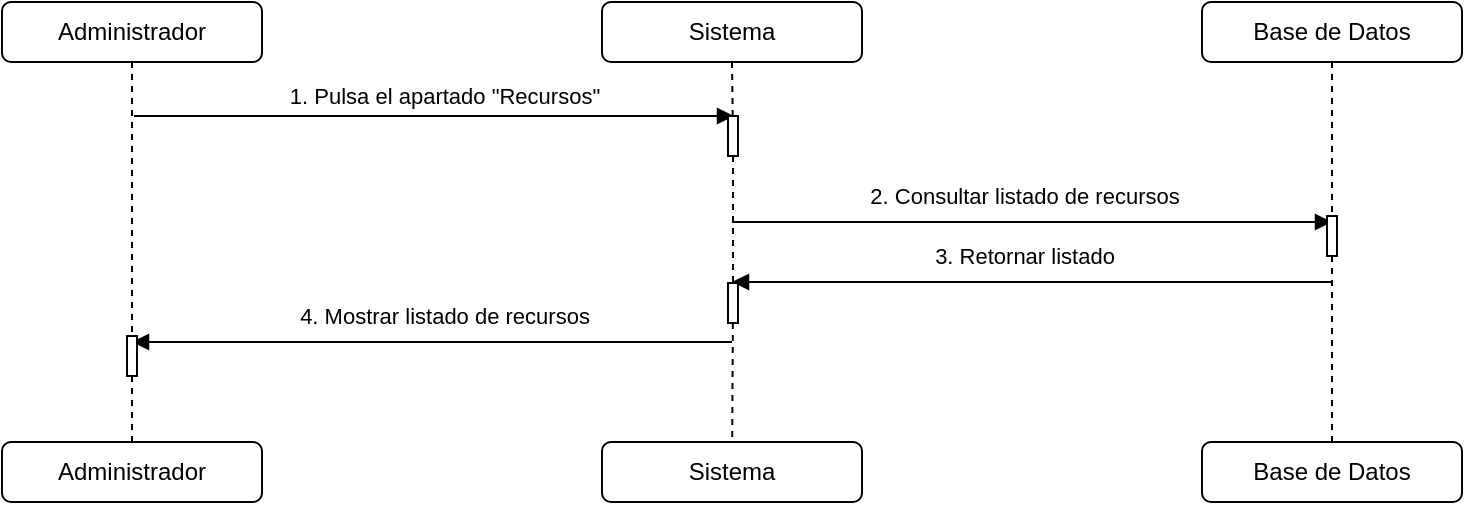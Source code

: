 <mxfile version="27.1.6">
  <diagram id="cu020" name="CU021 – Listado de Recursos">
    <mxGraphModel grid="1" page="1" gridSize="10" guides="1" tooltips="1" connect="1" arrows="1" fold="1" pageScale="1" pageWidth="1169" pageHeight="827" math="0" shadow="0">
      <root>
        <mxCell id="0" />
        <mxCell id="1" parent="0" />
        <mxCell id="adminHeader" value="Administrador" style="rounded=1;whiteSpace=wrap;html=1;align=center;verticalAlign=middle;" vertex="1" parent="1">
          <mxGeometry x="40" y="40" width="130" height="30" as="geometry" />
        </mxCell>
        <mxCell id="sistemaHeader" value="Sistema" style="rounded=1;whiteSpace=wrap;html=1;align=center;verticalAlign=middle;" vertex="1" parent="1">
          <mxGeometry x="340" y="40" width="130" height="30" as="geometry" />
        </mxCell>
        <mxCell id="bdHeader" value="Base de Datos" style="rounded=1;whiteSpace=wrap;html=1;align=center;verticalAlign=middle;" vertex="1" parent="1">
          <mxGeometry x="640" y="40" width="130" height="30" as="geometry" />
        </mxCell>
        <mxCell id="msg1" value="1. Pulsa el apartado &quot;Recursos&quot;" style="endArrow=block;html=1;" edge="1" parent="1">
          <mxGeometry x="0.033" y="10" relative="1" as="geometry">
            <mxPoint x="106" y="97" as="sourcePoint" />
            <mxPoint x="406" y="97" as="targetPoint" />
            <mxPoint as="offset" />
          </mxGeometry>
        </mxCell>
        <mxCell id="msg3" value="2. Consultar listado de recursos" style="endArrow=block;html=1;" edge="1" parent="1">
          <mxGeometry x="-0.027" y="13" relative="1" as="geometry">
            <mxPoint x="405" y="150" as="sourcePoint" />
            <mxPoint x="705" y="150" as="targetPoint" />
            <mxPoint as="offset" />
          </mxGeometry>
        </mxCell>
        <mxCell id="msg4" value="3. Retornar listado" style="endArrow=block;html=1;" edge="1" parent="1">
          <mxGeometry x="0.027" y="-13" relative="1" as="geometry">
            <mxPoint x="705" y="180" as="sourcePoint" />
            <mxPoint x="405" y="180" as="targetPoint" />
            <mxPoint as="offset" />
          </mxGeometry>
        </mxCell>
        <mxCell id="msg5" value="4. Mostrar listado de recursos" style="endArrow=block;html=1;" edge="1" parent="1">
          <mxGeometry x="-0.04" y="-13" relative="1" as="geometry">
            <mxPoint x="405" y="210" as="sourcePoint" />
            <mxPoint x="105" y="210" as="targetPoint" />
            <mxPoint as="offset" />
          </mxGeometry>
        </mxCell>
        <mxCell id="DoOX9BaSxH7OGoWhtuoa-2" value="" style="dashed=1;endArrow=none;" edge="1" parent="1" source="88UKDmcm1z2uRuwz3CJt-7" target="DoOX9BaSxH7OGoWhtuoa-1">
          <mxGeometry relative="1" as="geometry">
            <mxPoint x="405" y="70" as="sourcePoint" />
            <mxPoint x="405" y="590" as="targetPoint" />
          </mxGeometry>
        </mxCell>
        <mxCell id="DoOX9BaSxH7OGoWhtuoa-1" value="Sistema" style="rounded=1;whiteSpace=wrap;html=1;align=center;verticalAlign=middle;" vertex="1" parent="1">
          <mxGeometry x="340" y="260" width="130" height="30" as="geometry" />
        </mxCell>
        <mxCell id="DoOX9BaSxH7OGoWhtuoa-4" value="" style="dashed=1;endArrow=none;" edge="1" parent="1" source="88UKDmcm1z2uRuwz3CJt-3" target="DoOX9BaSxH7OGoWhtuoa-3">
          <mxGeometry relative="1" as="geometry">
            <mxPoint x="705" y="70" as="sourcePoint" />
            <mxPoint x="705" y="590" as="targetPoint" />
          </mxGeometry>
        </mxCell>
        <mxCell id="DoOX9BaSxH7OGoWhtuoa-3" value="Base de Datos" style="rounded=1;whiteSpace=wrap;html=1;align=center;verticalAlign=middle;" vertex="1" parent="1">
          <mxGeometry x="640" y="260" width="130" height="30" as="geometry" />
        </mxCell>
        <mxCell id="DoOX9BaSxH7OGoWhtuoa-6" value="" style="dashed=1;endArrow=none;" edge="1" parent="1" source="88UKDmcm1z2uRuwz3CJt-9" target="DoOX9BaSxH7OGoWhtuoa-5">
          <mxGeometry relative="1" as="geometry">
            <mxPoint x="105" y="70" as="sourcePoint" />
            <mxPoint x="105" y="590" as="targetPoint" />
          </mxGeometry>
        </mxCell>
        <mxCell id="DoOX9BaSxH7OGoWhtuoa-5" value="Administrador" style="rounded=1;whiteSpace=wrap;html=1;align=center;verticalAlign=middle;" vertex="1" parent="1">
          <mxGeometry x="40" y="260" width="130" height="30" as="geometry" />
        </mxCell>
        <mxCell id="88UKDmcm1z2uRuwz3CJt-2" value="" style="dashed=1;endArrow=none;" edge="1" parent="1" target="88UKDmcm1z2uRuwz3CJt-1">
          <mxGeometry relative="1" as="geometry">
            <mxPoint x="405" y="70" as="sourcePoint" />
            <mxPoint x="405" y="260" as="targetPoint" />
          </mxGeometry>
        </mxCell>
        <mxCell id="88UKDmcm1z2uRuwz3CJt-1" value="" style="rounded=0;whiteSpace=wrap;html=1;" vertex="1" parent="1">
          <mxGeometry x="403" y="97" width="5" height="20" as="geometry" />
        </mxCell>
        <mxCell id="88UKDmcm1z2uRuwz3CJt-4" value="" style="dashed=1;endArrow=none;" edge="1" parent="1" target="88UKDmcm1z2uRuwz3CJt-3">
          <mxGeometry relative="1" as="geometry">
            <mxPoint x="705" y="70" as="sourcePoint" />
            <mxPoint x="705" y="260" as="targetPoint" />
          </mxGeometry>
        </mxCell>
        <mxCell id="88UKDmcm1z2uRuwz3CJt-3" value="" style="rounded=0;whiteSpace=wrap;html=1;" vertex="1" parent="1">
          <mxGeometry x="702.5" y="147" width="5" height="20" as="geometry" />
        </mxCell>
        <mxCell id="88UKDmcm1z2uRuwz3CJt-8" value="" style="dashed=1;endArrow=none;" edge="1" parent="1" source="88UKDmcm1z2uRuwz3CJt-1" target="88UKDmcm1z2uRuwz3CJt-7">
          <mxGeometry relative="1" as="geometry">
            <mxPoint x="405" y="117" as="sourcePoint" />
            <mxPoint x="405" y="260" as="targetPoint" />
          </mxGeometry>
        </mxCell>
        <mxCell id="88UKDmcm1z2uRuwz3CJt-7" value="" style="rounded=0;whiteSpace=wrap;html=1;" vertex="1" parent="1">
          <mxGeometry x="403" y="180.5" width="5" height="20" as="geometry" />
        </mxCell>
        <mxCell id="88UKDmcm1z2uRuwz3CJt-10" value="" style="dashed=1;endArrow=none;" edge="1" parent="1" target="88UKDmcm1z2uRuwz3CJt-9">
          <mxGeometry relative="1" as="geometry">
            <mxPoint x="105" y="70" as="sourcePoint" />
            <mxPoint x="105" y="260" as="targetPoint" />
          </mxGeometry>
        </mxCell>
        <mxCell id="88UKDmcm1z2uRuwz3CJt-9" value="" style="rounded=0;whiteSpace=wrap;html=1;" vertex="1" parent="1">
          <mxGeometry x="102.5" y="207" width="5" height="20" as="geometry" />
        </mxCell>
      </root>
    </mxGraphModel>
  </diagram>
</mxfile>
